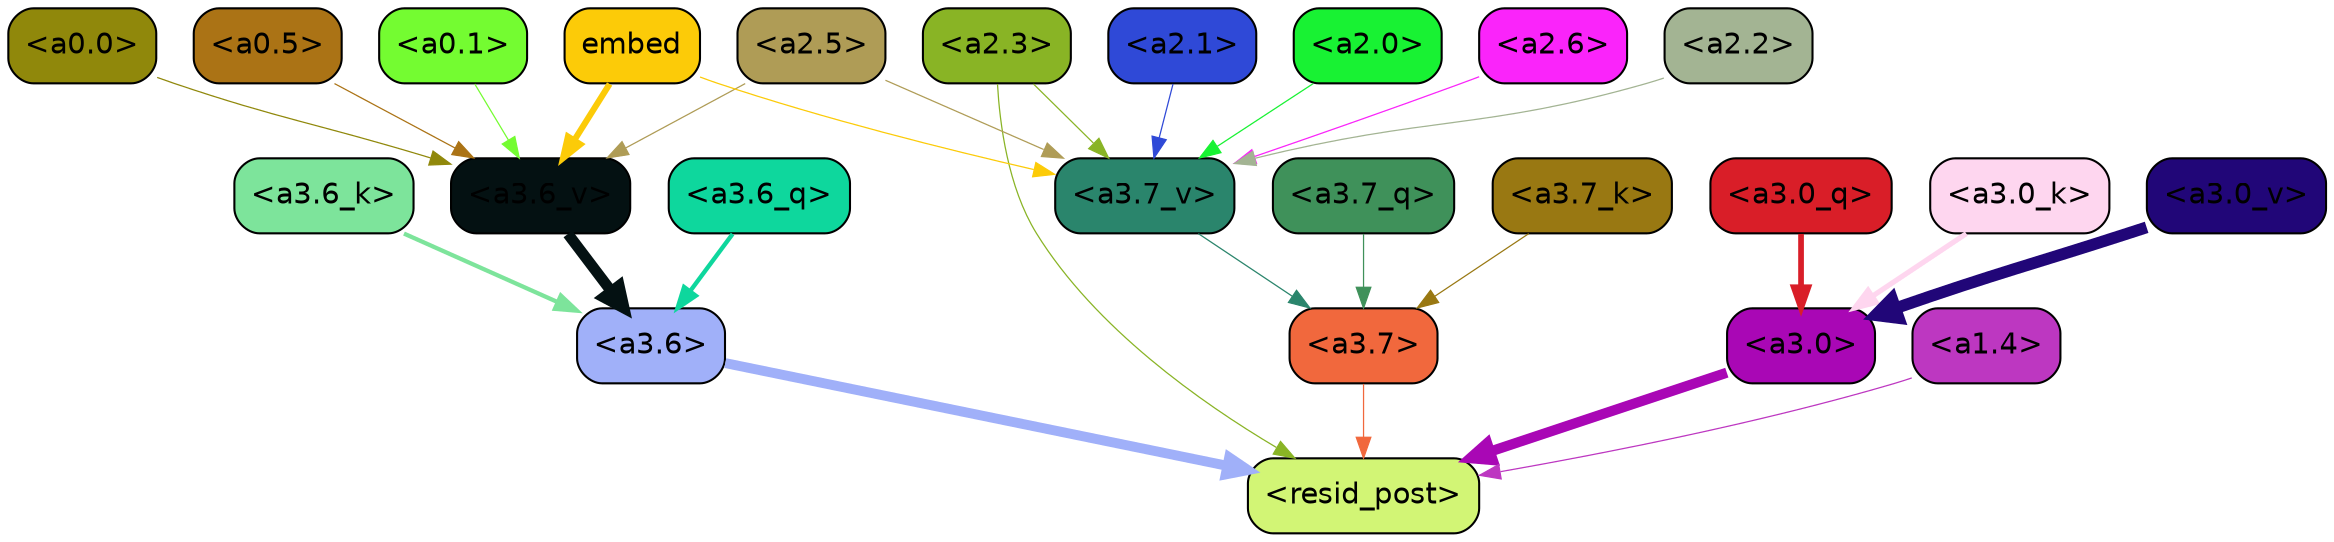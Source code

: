 strict digraph "" {
	graph [bgcolor=transparent,
		layout=dot,
		overlap=false,
		splines=true
	];
	"<a3.7>"	[color=black,
		fillcolor="#f1683d",
		fontname=Helvetica,
		shape=box,
		style="filled, rounded"];
	"<resid_post>"	[color=black,
		fillcolor="#d2f575",
		fontname=Helvetica,
		shape=box,
		style="filled, rounded"];
	"<a3.7>" -> "<resid_post>"	[color="#f1683d",
		penwidth=0.6];
	"<a3.6>"	[color=black,
		fillcolor="#a0b0f9",
		fontname=Helvetica,
		shape=box,
		style="filled, rounded"];
	"<a3.6>" -> "<resid_post>"	[color="#a0b0f9",
		penwidth=4.751612067222595];
	"<a3.0>"	[color=black,
		fillcolor="#a907b5",
		fontname=Helvetica,
		shape=box,
		style="filled, rounded"];
	"<a3.0>" -> "<resid_post>"	[color="#a907b5",
		penwidth=4.884142994880676];
	"<a2.3>"	[color=black,
		fillcolor="#89b425",
		fontname=Helvetica,
		shape=box,
		style="filled, rounded"];
	"<a2.3>" -> "<resid_post>"	[color="#89b425",
		penwidth=0.6];
	"<a3.7_v>"	[color=black,
		fillcolor="#2a856c",
		fontname=Helvetica,
		shape=box,
		style="filled, rounded"];
	"<a2.3>" -> "<a3.7_v>"	[color="#89b425",
		penwidth=0.6];
	"<a1.4>"	[color=black,
		fillcolor="#bd37c1",
		fontname=Helvetica,
		shape=box,
		style="filled, rounded"];
	"<a1.4>" -> "<resid_post>"	[color="#bd37c1",
		penwidth=0.6];
	"<a3.7_q>"	[color=black,
		fillcolor="#3f915a",
		fontname=Helvetica,
		shape=box,
		style="filled, rounded"];
	"<a3.7_q>" -> "<a3.7>"	[color="#3f915a",
		penwidth=0.6];
	"<a3.6_q>"	[color=black,
		fillcolor="#0ed79d",
		fontname=Helvetica,
		shape=box,
		style="filled, rounded"];
	"<a3.6_q>" -> "<a3.6>"	[color="#0ed79d",
		penwidth=2.091020345687866];
	"<a3.0_q>"	[color=black,
		fillcolor="#d91e28",
		fontname=Helvetica,
		shape=box,
		style="filled, rounded"];
	"<a3.0_q>" -> "<a3.0>"	[color="#d91e28",
		penwidth=2.7421876192092896];
	"<a3.7_k>"	[color=black,
		fillcolor="#997812",
		fontname=Helvetica,
		shape=box,
		style="filled, rounded"];
	"<a3.7_k>" -> "<a3.7>"	[color="#997812",
		penwidth=0.6];
	"<a3.6_k>"	[color=black,
		fillcolor="#7de49b",
		fontname=Helvetica,
		shape=box,
		style="filled, rounded"];
	"<a3.6_k>" -> "<a3.6>"	[color="#7de49b",
		penwidth=2.048597991466522];
	"<a3.0_k>"	[color=black,
		fillcolor="#fed6ef",
		fontname=Helvetica,
		shape=box,
		style="filled, rounded"];
	"<a3.0_k>" -> "<a3.0>"	[color="#fed6ef",
		penwidth=2.476402521133423];
	"<a3.7_v>" -> "<a3.7>"	[color="#2a856c",
		penwidth=0.6];
	"<a3.6_v>"	[color=black,
		fillcolor="#041112",
		fontname=Helvetica,
		shape=box,
		style="filled, rounded"];
	"<a3.6_v>" -> "<a3.6>"	[color="#041112",
		penwidth=5.2550448179244995];
	"<a3.0_v>"	[color=black,
		fillcolor="#210678",
		fontname=Helvetica,
		shape=box,
		style="filled, rounded"];
	"<a3.0_v>" -> "<a3.0>"	[color="#210678",
		penwidth=5.652270674705505];
	"<a2.6>"	[color=black,
		fillcolor="#fa24fa",
		fontname=Helvetica,
		shape=box,
		style="filled, rounded"];
	"<a2.6>" -> "<a3.7_v>"	[color="#fa24fa",
		penwidth=0.6];
	"<a2.5>"	[color=black,
		fillcolor="#af9c56",
		fontname=Helvetica,
		shape=box,
		style="filled, rounded"];
	"<a2.5>" -> "<a3.7_v>"	[color="#af9c56",
		penwidth=0.6];
	"<a2.5>" -> "<a3.6_v>"	[color="#af9c56",
		penwidth=0.6];
	"<a2.2>"	[color=black,
		fillcolor="#a3b493",
		fontname=Helvetica,
		shape=box,
		style="filled, rounded"];
	"<a2.2>" -> "<a3.7_v>"	[color="#a3b493",
		penwidth=0.6];
	"<a2.1>"	[color=black,
		fillcolor="#2f49d7",
		fontname=Helvetica,
		shape=box,
		style="filled, rounded"];
	"<a2.1>" -> "<a3.7_v>"	[color="#2f49d7",
		penwidth=0.6];
	"<a2.0>"	[color=black,
		fillcolor="#18f233",
		fontname=Helvetica,
		shape=box,
		style="filled, rounded"];
	"<a2.0>" -> "<a3.7_v>"	[color="#18f233",
		penwidth=0.6];
	embed	[color=black,
		fillcolor="#fccb08",
		fontname=Helvetica,
		shape=box,
		style="filled, rounded"];
	embed -> "<a3.7_v>"	[color="#fccb08",
		penwidth=0.6];
	embed -> "<a3.6_v>"	[color="#fccb08",
		penwidth=2.9582033157348633];
	"<a0.5>"	[color=black,
		fillcolor="#ab7315",
		fontname=Helvetica,
		shape=box,
		style="filled, rounded"];
	"<a0.5>" -> "<a3.6_v>"	[color="#ab7315",
		penwidth=0.6];
	"<a0.1>"	[color=black,
		fillcolor="#74fc31",
		fontname=Helvetica,
		shape=box,
		style="filled, rounded"];
	"<a0.1>" -> "<a3.6_v>"	[color="#74fc31",
		penwidth=0.6];
	"<a0.0>"	[color=black,
		fillcolor="#90880b",
		fontname=Helvetica,
		shape=box,
		style="filled, rounded"];
	"<a0.0>" -> "<a3.6_v>"	[color="#90880b",
		penwidth=0.6];
}
